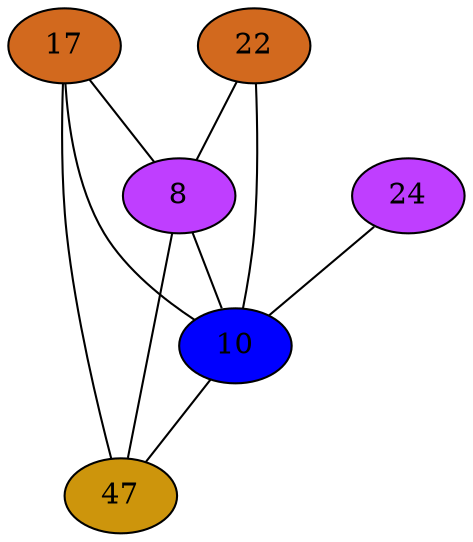 strict graph {
17[label="17" style=filled fillcolor="chocolate"];
17 -- 8
17 -- 10
17 -- 47
22[label="22" style=filled fillcolor="chocolate"];
22 -- 8
22 -- 10
24[label="24" style=filled fillcolor="darkorchid1"];
24 -- 10
8[label="8" style=filled fillcolor="darkorchid1"];
8 -- 17
8 -- 22
8 -- 10
8 -- 47
10[label="10" style=filled fillcolor="blue1"];
10 -- 17
10 -- 22
10 -- 24
10 -- 8
10 -- 47
47[label="47" style=filled fillcolor="darkgoldenrod3"];
47 -- 17
47 -- 8
47 -- 10
}